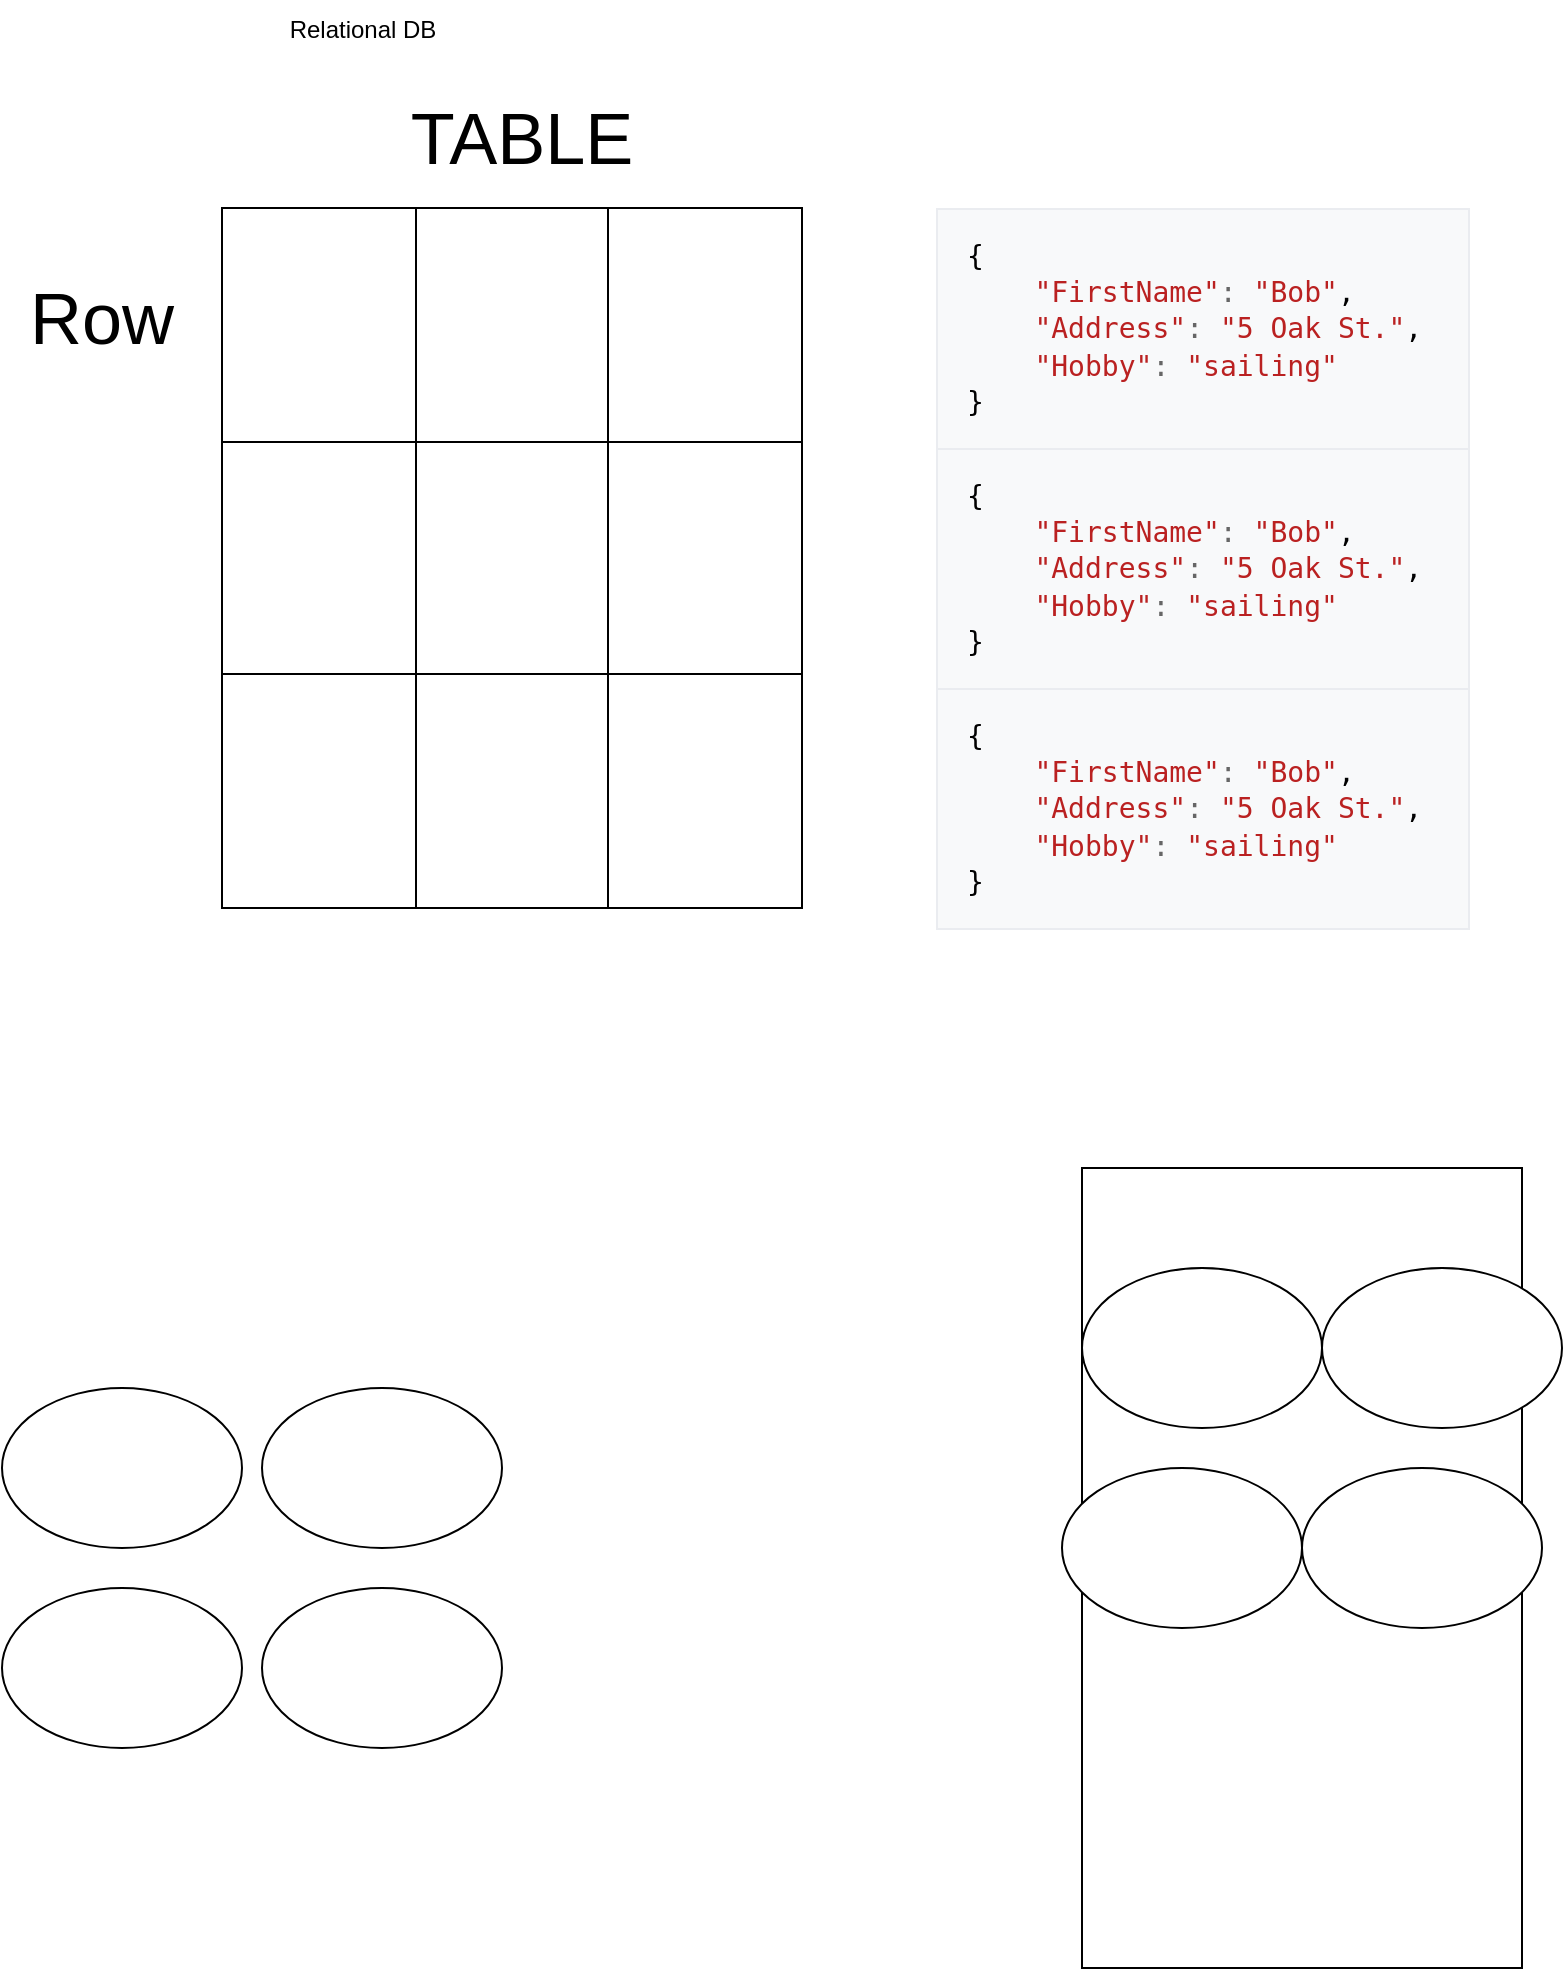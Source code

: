 <mxfile>
    <diagram id="_4um6wa11FHuZKqNPsmf" name="CoursesFormP-1">
        <mxGraphModel dx="978" dy="646" grid="1" gridSize="10" guides="1" tooltips="1" connect="1" arrows="1" fold="1" page="1" pageScale="1" pageWidth="850" pageHeight="1100" math="0" shadow="0">
            <root>
                <mxCell id="0"/>
                <mxCell id="1" parent="0"/>
                <mxCell id="32" value="" style="rounded=0;whiteSpace=wrap;html=1;" vertex="1" parent="1">
                    <mxGeometry x="560" y="600" width="220" height="400" as="geometry"/>
                </mxCell>
                <mxCell id="3" value="" style="shape=table;html=1;whiteSpace=wrap;startSize=0;container=1;collapsible=0;childLayout=tableLayout;" parent="1" vertex="1">
                    <mxGeometry x="130" y="120" width="290" height="350" as="geometry"/>
                </mxCell>
                <mxCell id="4" value="" style="shape=tableRow;horizontal=0;startSize=0;swimlaneHead=0;swimlaneBody=0;top=0;left=0;bottom=0;right=0;collapsible=0;dropTarget=0;fillColor=none;points=[[0,0.5],[1,0.5]];portConstraint=eastwest;" parent="3" vertex="1">
                    <mxGeometry width="290" height="117" as="geometry"/>
                </mxCell>
                <mxCell id="5" value="" style="shape=partialRectangle;html=1;whiteSpace=wrap;connectable=0;fillColor=none;top=0;left=0;bottom=0;right=0;overflow=hidden;" parent="4" vertex="1">
                    <mxGeometry width="97" height="117" as="geometry">
                        <mxRectangle width="97" height="117" as="alternateBounds"/>
                    </mxGeometry>
                </mxCell>
                <mxCell id="6" value="" style="shape=partialRectangle;html=1;whiteSpace=wrap;connectable=0;fillColor=none;top=0;left=0;bottom=0;right=0;overflow=hidden;" parent="4" vertex="1">
                    <mxGeometry x="97" width="96" height="117" as="geometry">
                        <mxRectangle width="96" height="117" as="alternateBounds"/>
                    </mxGeometry>
                </mxCell>
                <mxCell id="7" value="" style="shape=partialRectangle;html=1;whiteSpace=wrap;connectable=0;fillColor=none;top=0;left=0;bottom=0;right=0;overflow=hidden;" parent="4" vertex="1">
                    <mxGeometry x="193" width="97" height="117" as="geometry">
                        <mxRectangle width="97" height="117" as="alternateBounds"/>
                    </mxGeometry>
                </mxCell>
                <mxCell id="8" value="" style="shape=tableRow;horizontal=0;startSize=0;swimlaneHead=0;swimlaneBody=0;top=0;left=0;bottom=0;right=0;collapsible=0;dropTarget=0;fillColor=none;points=[[0,0.5],[1,0.5]];portConstraint=eastwest;" parent="3" vertex="1">
                    <mxGeometry y="117" width="290" height="116" as="geometry"/>
                </mxCell>
                <mxCell id="9" value="" style="shape=partialRectangle;html=1;whiteSpace=wrap;connectable=0;fillColor=none;top=0;left=0;bottom=0;right=0;overflow=hidden;" parent="8" vertex="1">
                    <mxGeometry width="97" height="116" as="geometry">
                        <mxRectangle width="97" height="116" as="alternateBounds"/>
                    </mxGeometry>
                </mxCell>
                <mxCell id="10" value="" style="shape=partialRectangle;html=1;whiteSpace=wrap;connectable=0;fillColor=none;top=0;left=0;bottom=0;right=0;overflow=hidden;" parent="8" vertex="1">
                    <mxGeometry x="97" width="96" height="116" as="geometry">
                        <mxRectangle width="96" height="116" as="alternateBounds"/>
                    </mxGeometry>
                </mxCell>
                <mxCell id="11" value="" style="shape=partialRectangle;html=1;whiteSpace=wrap;connectable=0;fillColor=none;top=0;left=0;bottom=0;right=0;overflow=hidden;" parent="8" vertex="1">
                    <mxGeometry x="193" width="97" height="116" as="geometry">
                        <mxRectangle width="97" height="116" as="alternateBounds"/>
                    </mxGeometry>
                </mxCell>
                <mxCell id="12" value="" style="shape=tableRow;horizontal=0;startSize=0;swimlaneHead=0;swimlaneBody=0;top=0;left=0;bottom=0;right=0;collapsible=0;dropTarget=0;fillColor=none;points=[[0,0.5],[1,0.5]];portConstraint=eastwest;" parent="3" vertex="1">
                    <mxGeometry y="233" width="290" height="117" as="geometry"/>
                </mxCell>
                <mxCell id="13" value="" style="shape=partialRectangle;html=1;whiteSpace=wrap;connectable=0;fillColor=none;top=0;left=0;bottom=0;right=0;overflow=hidden;" parent="12" vertex="1">
                    <mxGeometry width="97" height="117" as="geometry">
                        <mxRectangle width="97" height="117" as="alternateBounds"/>
                    </mxGeometry>
                </mxCell>
                <mxCell id="14" value="" style="shape=partialRectangle;html=1;whiteSpace=wrap;connectable=0;fillColor=none;top=0;left=0;bottom=0;right=0;overflow=hidden;" parent="12" vertex="1">
                    <mxGeometry x="97" width="96" height="117" as="geometry">
                        <mxRectangle width="96" height="117" as="alternateBounds"/>
                    </mxGeometry>
                </mxCell>
                <mxCell id="15" value="" style="shape=partialRectangle;html=1;whiteSpace=wrap;connectable=0;fillColor=none;top=0;left=0;bottom=0;right=0;overflow=hidden;pointerEvents=1;" parent="12" vertex="1">
                    <mxGeometry x="193" width="97" height="117" as="geometry">
                        <mxRectangle width="97" height="117" as="alternateBounds"/>
                    </mxGeometry>
                </mxCell>
                <mxCell id="16" value="Relational DB" style="text;html=1;align=center;verticalAlign=middle;resizable=0;points=[];autosize=1;strokeColor=none;fillColor=none;" parent="1" vertex="1">
                    <mxGeometry x="150" y="16" width="100" height="30" as="geometry"/>
                </mxCell>
                <mxCell id="17" value="&lt;font style=&quot;font-size: 36px;&quot;&gt;TABLE&lt;/font&gt;" style="text;html=1;strokeColor=none;fillColor=none;align=center;verticalAlign=middle;whiteSpace=wrap;rounded=0;" parent="1" vertex="1">
                    <mxGeometry x="250" y="70" width="60" height="30" as="geometry"/>
                </mxCell>
                <mxCell id="18" value="Row" style="text;html=1;strokeColor=none;fillColor=none;align=center;verticalAlign=middle;whiteSpace=wrap;rounded=0;fontSize=36;" parent="1" vertex="1">
                    <mxGeometry x="40" y="150" width="60" height="50" as="geometry"/>
                </mxCell>
                <mxCell id="20" value="&lt;pre style=&quot;border: 1px solid rgb(234, 236, 240); text-align: left; line-height: 1.3; font-family: monospace, monospace; background-color: rgb(248, 249, 250); color: rgb(0, 0, 0); padding: 1em; overflow-x: hidden; overflow-wrap: break-word; tab-size: 4; position: relative; font-size: 14px;&quot;&gt;&lt;span class=&quot;p&quot;&gt;{&lt;/span&gt;&lt;br&gt;&lt;span style=&quot;color: rgb(187, 187, 187);&quot; class=&quot;w&quot;&gt;    &lt;/span&gt;&lt;span style=&quot;color: rgb(186, 33, 33);&quot; class=&quot;s2&quot;&gt;&quot;FirstName&quot;&lt;/span&gt;&lt;span style=&quot;color: rgb(102, 102, 102);&quot; class=&quot;o&quot;&gt;:&lt;/span&gt;&lt;span style=&quot;color: rgb(187, 187, 187);&quot; class=&quot;w&quot;&gt; &lt;/span&gt;&lt;span style=&quot;color: rgb(186, 33, 33);&quot; class=&quot;s2&quot;&gt;&quot;Bob&quot;&lt;/span&gt;&lt;span class=&quot;p&quot;&gt;,&lt;/span&gt;&lt;span style=&quot;color: rgb(187, 187, 187);&quot; class=&quot;w&quot;&gt; &lt;/span&gt;&lt;br&gt;&lt;span style=&quot;color: rgb(187, 187, 187);&quot; class=&quot;w&quot;&gt;    &lt;/span&gt;&lt;span style=&quot;color: rgb(186, 33, 33);&quot; class=&quot;s2&quot;&gt;&quot;Address&quot;&lt;/span&gt;&lt;span style=&quot;color: rgb(102, 102, 102);&quot; class=&quot;o&quot;&gt;:&lt;/span&gt;&lt;span style=&quot;color: rgb(187, 187, 187);&quot; class=&quot;w&quot;&gt; &lt;/span&gt;&lt;span style=&quot;color: rgb(186, 33, 33);&quot; class=&quot;s2&quot;&gt;&quot;5 Oak St.&quot;&lt;/span&gt;&lt;span class=&quot;p&quot;&gt;,&lt;/span&gt;&lt;span style=&quot;color: rgb(187, 187, 187);&quot; class=&quot;w&quot;&gt; &lt;/span&gt;&lt;br&gt;&lt;span style=&quot;color: rgb(187, 187, 187);&quot; class=&quot;w&quot;&gt;    &lt;/span&gt;&lt;span style=&quot;color: rgb(186, 33, 33);&quot; class=&quot;s2&quot;&gt;&quot;Hobby&quot;&lt;/span&gt;&lt;span style=&quot;color: rgb(102, 102, 102);&quot; class=&quot;o&quot;&gt;:&lt;/span&gt;&lt;span style=&quot;color: rgb(187, 187, 187);&quot; class=&quot;w&quot;&gt; &lt;/span&gt;&lt;span style=&quot;color: rgb(186, 33, 33);&quot; class=&quot;s2&quot;&gt;&quot;sailing&quot;&lt;/span&gt;&lt;br&gt;&lt;span class=&quot;p&quot;&gt;}&lt;/span&gt;&lt;/pre&gt;" style="text;html=1;align=center;verticalAlign=middle;resizable=0;points=[];autosize=1;strokeColor=none;fillColor=none;fontSize=36;" parent="1" vertex="1">
                    <mxGeometry x="475" y="100" width="290" height="160" as="geometry"/>
                </mxCell>
                <mxCell id="21" value="&lt;pre style=&quot;border: 1px solid rgb(234, 236, 240); text-align: left; line-height: 1.3; font-family: monospace, monospace; background-color: rgb(248, 249, 250); color: rgb(0, 0, 0); padding: 1em; overflow-x: hidden; overflow-wrap: break-word; tab-size: 4; position: relative; font-size: 14px;&quot;&gt;&lt;span class=&quot;p&quot;&gt;{&lt;/span&gt;&lt;br&gt;&lt;span style=&quot;color: rgb(187, 187, 187);&quot; class=&quot;w&quot;&gt;    &lt;/span&gt;&lt;span style=&quot;color: rgb(186, 33, 33);&quot; class=&quot;s2&quot;&gt;&quot;FirstName&quot;&lt;/span&gt;&lt;span style=&quot;color: rgb(102, 102, 102);&quot; class=&quot;o&quot;&gt;:&lt;/span&gt;&lt;span style=&quot;color: rgb(187, 187, 187);&quot; class=&quot;w&quot;&gt; &lt;/span&gt;&lt;span style=&quot;color: rgb(186, 33, 33);&quot; class=&quot;s2&quot;&gt;&quot;Bob&quot;&lt;/span&gt;&lt;span class=&quot;p&quot;&gt;,&lt;/span&gt;&lt;span style=&quot;color: rgb(187, 187, 187);&quot; class=&quot;w&quot;&gt; &lt;/span&gt;&lt;br&gt;&lt;span style=&quot;color: rgb(187, 187, 187);&quot; class=&quot;w&quot;&gt;    &lt;/span&gt;&lt;span style=&quot;color: rgb(186, 33, 33);&quot; class=&quot;s2&quot;&gt;&quot;Address&quot;&lt;/span&gt;&lt;span style=&quot;color: rgb(102, 102, 102);&quot; class=&quot;o&quot;&gt;:&lt;/span&gt;&lt;span style=&quot;color: rgb(187, 187, 187);&quot; class=&quot;w&quot;&gt; &lt;/span&gt;&lt;span style=&quot;color: rgb(186, 33, 33);&quot; class=&quot;s2&quot;&gt;&quot;5 Oak St.&quot;&lt;/span&gt;&lt;span class=&quot;p&quot;&gt;,&lt;/span&gt;&lt;span style=&quot;color: rgb(187, 187, 187);&quot; class=&quot;w&quot;&gt; &lt;/span&gt;&lt;br&gt;&lt;span style=&quot;color: rgb(187, 187, 187);&quot; class=&quot;w&quot;&gt;    &lt;/span&gt;&lt;span style=&quot;color: rgb(186, 33, 33);&quot; class=&quot;s2&quot;&gt;&quot;Hobby&quot;&lt;/span&gt;&lt;span style=&quot;color: rgb(102, 102, 102);&quot; class=&quot;o&quot;&gt;:&lt;/span&gt;&lt;span style=&quot;color: rgb(187, 187, 187);&quot; class=&quot;w&quot;&gt; &lt;/span&gt;&lt;span style=&quot;color: rgb(186, 33, 33);&quot; class=&quot;s2&quot;&gt;&quot;sailing&quot;&lt;/span&gt;&lt;br&gt;&lt;span class=&quot;p&quot;&gt;}&lt;/span&gt;&lt;/pre&gt;" style="text;html=1;align=center;verticalAlign=middle;resizable=0;points=[];autosize=1;strokeColor=none;fillColor=none;fontSize=36;" parent="1" vertex="1">
                    <mxGeometry x="475" y="220" width="290" height="160" as="geometry"/>
                </mxCell>
                <mxCell id="22" value="&lt;pre style=&quot;border: 1px solid rgb(234, 236, 240); text-align: left; line-height: 1.3; font-family: monospace, monospace; background-color: rgb(248, 249, 250); color: rgb(0, 0, 0); padding: 1em; overflow-x: hidden; overflow-wrap: break-word; tab-size: 4; position: relative; font-size: 14px;&quot;&gt;&lt;span class=&quot;p&quot;&gt;{&lt;/span&gt;&lt;br&gt;&lt;span style=&quot;color: rgb(187, 187, 187);&quot; class=&quot;w&quot;&gt;    &lt;/span&gt;&lt;span style=&quot;color: rgb(186, 33, 33);&quot; class=&quot;s2&quot;&gt;&quot;FirstName&quot;&lt;/span&gt;&lt;span style=&quot;color: rgb(102, 102, 102);&quot; class=&quot;o&quot;&gt;:&lt;/span&gt;&lt;span style=&quot;color: rgb(187, 187, 187);&quot; class=&quot;w&quot;&gt; &lt;/span&gt;&lt;span style=&quot;color: rgb(186, 33, 33);&quot; class=&quot;s2&quot;&gt;&quot;Bob&quot;&lt;/span&gt;&lt;span class=&quot;p&quot;&gt;,&lt;/span&gt;&lt;span style=&quot;color: rgb(187, 187, 187);&quot; class=&quot;w&quot;&gt; &lt;/span&gt;&lt;br&gt;&lt;span style=&quot;color: rgb(187, 187, 187);&quot; class=&quot;w&quot;&gt;    &lt;/span&gt;&lt;span style=&quot;color: rgb(186, 33, 33);&quot; class=&quot;s2&quot;&gt;&quot;Address&quot;&lt;/span&gt;&lt;span style=&quot;color: rgb(102, 102, 102);&quot; class=&quot;o&quot;&gt;:&lt;/span&gt;&lt;span style=&quot;color: rgb(187, 187, 187);&quot; class=&quot;w&quot;&gt; &lt;/span&gt;&lt;span style=&quot;color: rgb(186, 33, 33);&quot; class=&quot;s2&quot;&gt;&quot;5 Oak St.&quot;&lt;/span&gt;&lt;span class=&quot;p&quot;&gt;,&lt;/span&gt;&lt;span style=&quot;color: rgb(187, 187, 187);&quot; class=&quot;w&quot;&gt; &lt;/span&gt;&lt;br&gt;&lt;span style=&quot;color: rgb(187, 187, 187);&quot; class=&quot;w&quot;&gt;    &lt;/span&gt;&lt;span style=&quot;color: rgb(186, 33, 33);&quot; class=&quot;s2&quot;&gt;&quot;Hobby&quot;&lt;/span&gt;&lt;span style=&quot;color: rgb(102, 102, 102);&quot; class=&quot;o&quot;&gt;:&lt;/span&gt;&lt;span style=&quot;color: rgb(187, 187, 187);&quot; class=&quot;w&quot;&gt; &lt;/span&gt;&lt;span style=&quot;color: rgb(186, 33, 33);&quot; class=&quot;s2&quot;&gt;&quot;sailing&quot;&lt;/span&gt;&lt;br&gt;&lt;span class=&quot;p&quot;&gt;}&lt;/span&gt;&lt;/pre&gt;" style="text;html=1;align=center;verticalAlign=middle;resizable=0;points=[];autosize=1;strokeColor=none;fillColor=none;fontSize=36;" parent="1" vertex="1">
                    <mxGeometry x="475" y="340" width="290" height="160" as="geometry"/>
                </mxCell>
                <mxCell id="24" value="" style="ellipse;whiteSpace=wrap;html=1;" vertex="1" parent="1">
                    <mxGeometry x="20" y="710" width="120" height="80" as="geometry"/>
                </mxCell>
                <mxCell id="25" value="" style="ellipse;whiteSpace=wrap;html=1;" vertex="1" parent="1">
                    <mxGeometry x="150" y="710" width="120" height="80" as="geometry"/>
                </mxCell>
                <mxCell id="26" value="" style="ellipse;whiteSpace=wrap;html=1;" vertex="1" parent="1">
                    <mxGeometry x="670" y="750" width="120" height="80" as="geometry"/>
                </mxCell>
                <mxCell id="27" value="" style="ellipse;whiteSpace=wrap;html=1;" vertex="1" parent="1">
                    <mxGeometry x="560" y="650" width="120" height="80" as="geometry"/>
                </mxCell>
                <mxCell id="28" value="" style="ellipse;whiteSpace=wrap;html=1;" vertex="1" parent="1">
                    <mxGeometry x="680" y="650" width="120" height="80" as="geometry"/>
                </mxCell>
                <mxCell id="29" value="" style="ellipse;whiteSpace=wrap;html=1;" vertex="1" parent="1">
                    <mxGeometry x="20" y="810" width="120" height="80" as="geometry"/>
                </mxCell>
                <mxCell id="30" value="" style="ellipse;whiteSpace=wrap;html=1;" vertex="1" parent="1">
                    <mxGeometry x="150" y="810" width="120" height="80" as="geometry"/>
                </mxCell>
                <mxCell id="31" value="" style="ellipse;whiteSpace=wrap;html=1;" vertex="1" parent="1">
                    <mxGeometry x="550" y="750" width="120" height="80" as="geometry"/>
                </mxCell>
            </root>
        </mxGraphModel>
    </diagram>
</mxfile>